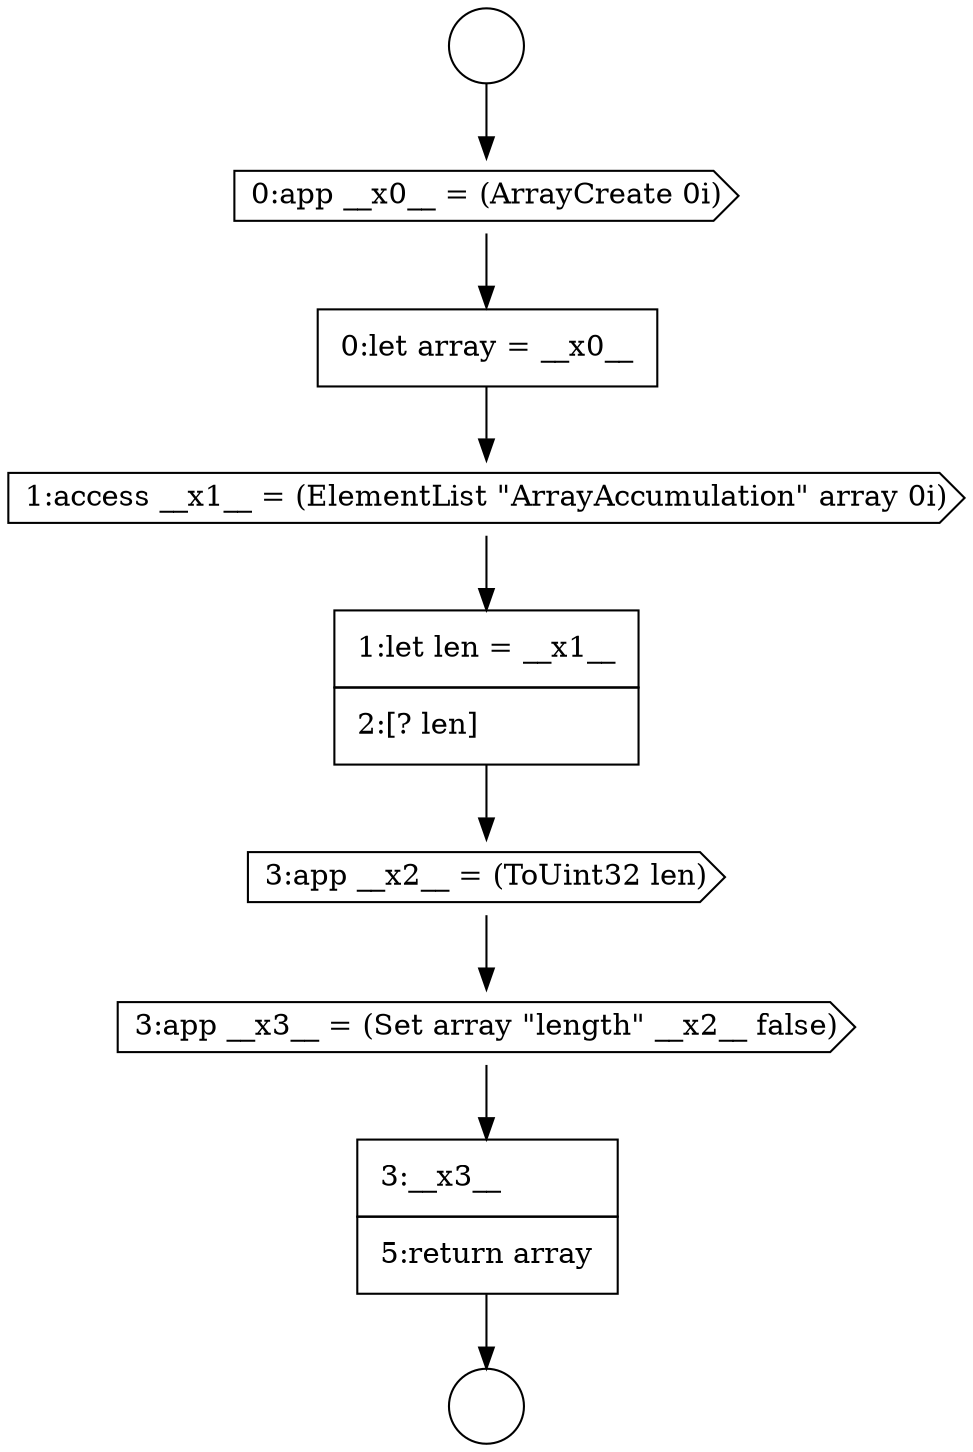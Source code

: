 digraph {
  node3332 [shape=cds, label=<<font color="black">1:access __x1__ = (ElementList &quot;ArrayAccumulation&quot; array 0i)</font>> color="black" fillcolor="white" style=filled]
  node3335 [shape=cds, label=<<font color="black">3:app __x3__ = (Set array &quot;length&quot; __x2__ false)</font>> color="black" fillcolor="white" style=filled]
  node3333 [shape=none, margin=0, label=<<font color="black">
    <table border="0" cellborder="1" cellspacing="0" cellpadding="10">
      <tr><td align="left">1:let len = __x1__</td></tr>
      <tr><td align="left">2:[? len]</td></tr>
    </table>
  </font>> color="black" fillcolor="white" style=filled]
  node3330 [shape=cds, label=<<font color="black">0:app __x0__ = (ArrayCreate 0i)</font>> color="black" fillcolor="white" style=filled]
  node3328 [shape=circle label=" " color="black" fillcolor="white" style=filled]
  node3334 [shape=cds, label=<<font color="black">3:app __x2__ = (ToUint32 len)</font>> color="black" fillcolor="white" style=filled]
  node3329 [shape=circle label=" " color="black" fillcolor="white" style=filled]
  node3336 [shape=none, margin=0, label=<<font color="black">
    <table border="0" cellborder="1" cellspacing="0" cellpadding="10">
      <tr><td align="left">3:__x3__</td></tr>
      <tr><td align="left">5:return array</td></tr>
    </table>
  </font>> color="black" fillcolor="white" style=filled]
  node3331 [shape=none, margin=0, label=<<font color="black">
    <table border="0" cellborder="1" cellspacing="0" cellpadding="10">
      <tr><td align="left">0:let array = __x0__</td></tr>
    </table>
  </font>> color="black" fillcolor="white" style=filled]
  node3332 -> node3333 [ color="black"]
  node3333 -> node3334 [ color="black"]
  node3334 -> node3335 [ color="black"]
  node3331 -> node3332 [ color="black"]
  node3336 -> node3329 [ color="black"]
  node3328 -> node3330 [ color="black"]
  node3330 -> node3331 [ color="black"]
  node3335 -> node3336 [ color="black"]
}
